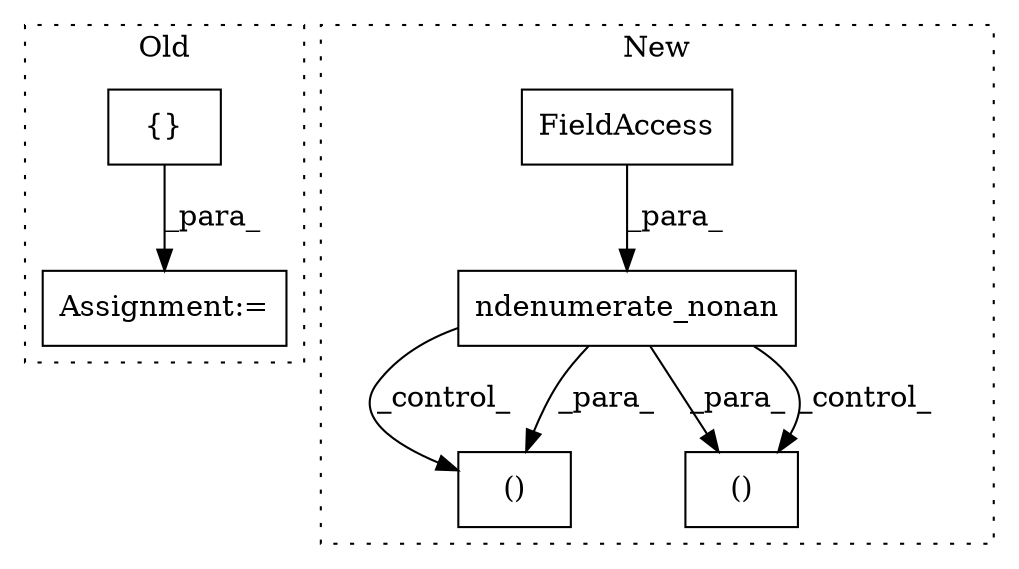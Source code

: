digraph G {
subgraph cluster0 {
1 [label="{}" a="4" s="6333" l="2" shape="box"];
3 [label="Assignment:=" a="7" s="6323" l="1" shape="box"];
label = "Old";
style="dotted";
}
subgraph cluster1 {
2 [label="ndenumerate_nonan" a="32" s="7717,7746" l="18,1" shape="box"];
4 [label="()" a="106" s="7948" l="15" shape="box"];
5 [label="FieldAccess" a="22" s="7735" l="11" shape="box"];
6 [label="()" a="106" s="7826" l="15" shape="box"];
label = "New";
style="dotted";
}
1 -> 3 [label="_para_"];
2 -> 4 [label="_control_"];
2 -> 4 [label="_para_"];
2 -> 6 [label="_para_"];
2 -> 6 [label="_control_"];
5 -> 2 [label="_para_"];
}